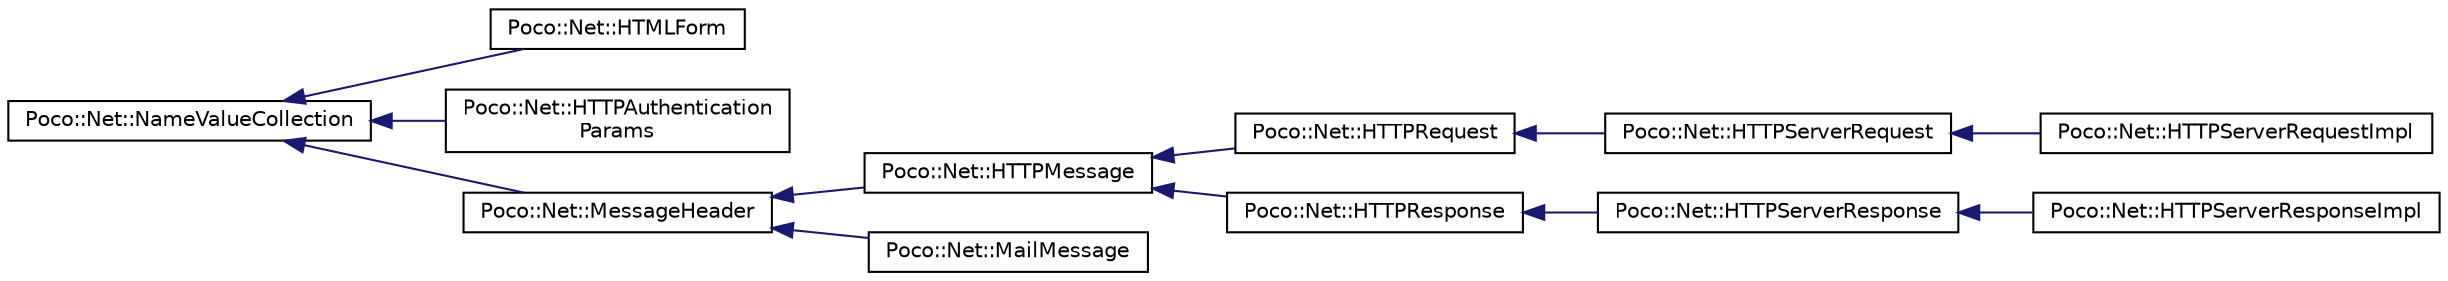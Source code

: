 digraph "Graphical Class Hierarchy"
{
 // LATEX_PDF_SIZE
  edge [fontname="Helvetica",fontsize="10",labelfontname="Helvetica",labelfontsize="10"];
  node [fontname="Helvetica",fontsize="10",shape=record];
  rankdir="LR";
  Node0 [label="Poco::Net::NameValueCollection",height=0.2,width=0.4,color="black", fillcolor="white", style="filled",URL="$classPoco_1_1Net_1_1NameValueCollection.html",tooltip=" "];
  Node0 -> Node1 [dir="back",color="midnightblue",fontsize="10",style="solid",fontname="Helvetica"];
  Node1 [label="Poco::Net::HTMLForm",height=0.2,width=0.4,color="black", fillcolor="white", style="filled",URL="$classPoco_1_1Net_1_1HTMLForm.html",tooltip=" "];
  Node0 -> Node2 [dir="back",color="midnightblue",fontsize="10",style="solid",fontname="Helvetica"];
  Node2 [label="Poco::Net::HTTPAuthentication\lParams",height=0.2,width=0.4,color="black", fillcolor="white", style="filled",URL="$classPoco_1_1Net_1_1HTTPAuthenticationParams.html",tooltip=" "];
  Node0 -> Node3 [dir="back",color="midnightblue",fontsize="10",style="solid",fontname="Helvetica"];
  Node3 [label="Poco::Net::MessageHeader",height=0.2,width=0.4,color="black", fillcolor="white", style="filled",URL="$classPoco_1_1Net_1_1MessageHeader.html",tooltip=" "];
  Node3 -> Node4 [dir="back",color="midnightblue",fontsize="10",style="solid",fontname="Helvetica"];
  Node4 [label="Poco::Net::HTTPMessage",height=0.2,width=0.4,color="black", fillcolor="white", style="filled",URL="$classPoco_1_1Net_1_1HTTPMessage.html",tooltip=" "];
  Node4 -> Node5 [dir="back",color="midnightblue",fontsize="10",style="solid",fontname="Helvetica"];
  Node5 [label="Poco::Net::HTTPRequest",height=0.2,width=0.4,color="black", fillcolor="white", style="filled",URL="$classPoco_1_1Net_1_1HTTPRequest.html",tooltip=" "];
  Node5 -> Node6 [dir="back",color="midnightblue",fontsize="10",style="solid",fontname="Helvetica"];
  Node6 [label="Poco::Net::HTTPServerRequest",height=0.2,width=0.4,color="black", fillcolor="white", style="filled",URL="$classPoco_1_1Net_1_1HTTPServerRequest.html",tooltip=" "];
  Node6 -> Node7 [dir="back",color="midnightblue",fontsize="10",style="solid",fontname="Helvetica"];
  Node7 [label="Poco::Net::HTTPServerRequestImpl",height=0.2,width=0.4,color="black", fillcolor="white", style="filled",URL="$classPoco_1_1Net_1_1HTTPServerRequestImpl.html",tooltip=" "];
  Node4 -> Node8 [dir="back",color="midnightblue",fontsize="10",style="solid",fontname="Helvetica"];
  Node8 [label="Poco::Net::HTTPResponse",height=0.2,width=0.4,color="black", fillcolor="white", style="filled",URL="$classPoco_1_1Net_1_1HTTPResponse.html",tooltip=" "];
  Node8 -> Node9 [dir="back",color="midnightblue",fontsize="10",style="solid",fontname="Helvetica"];
  Node9 [label="Poco::Net::HTTPServerResponse",height=0.2,width=0.4,color="black", fillcolor="white", style="filled",URL="$classPoco_1_1Net_1_1HTTPServerResponse.html",tooltip=" "];
  Node9 -> Node10 [dir="back",color="midnightblue",fontsize="10",style="solid",fontname="Helvetica"];
  Node10 [label="Poco::Net::HTTPServerResponseImpl",height=0.2,width=0.4,color="black", fillcolor="white", style="filled",URL="$classPoco_1_1Net_1_1HTTPServerResponseImpl.html",tooltip=" "];
  Node3 -> Node11 [dir="back",color="midnightblue",fontsize="10",style="solid",fontname="Helvetica"];
  Node11 [label="Poco::Net::MailMessage",height=0.2,width=0.4,color="black", fillcolor="white", style="filled",URL="$classPoco_1_1Net_1_1MailMessage.html",tooltip=" "];
}
